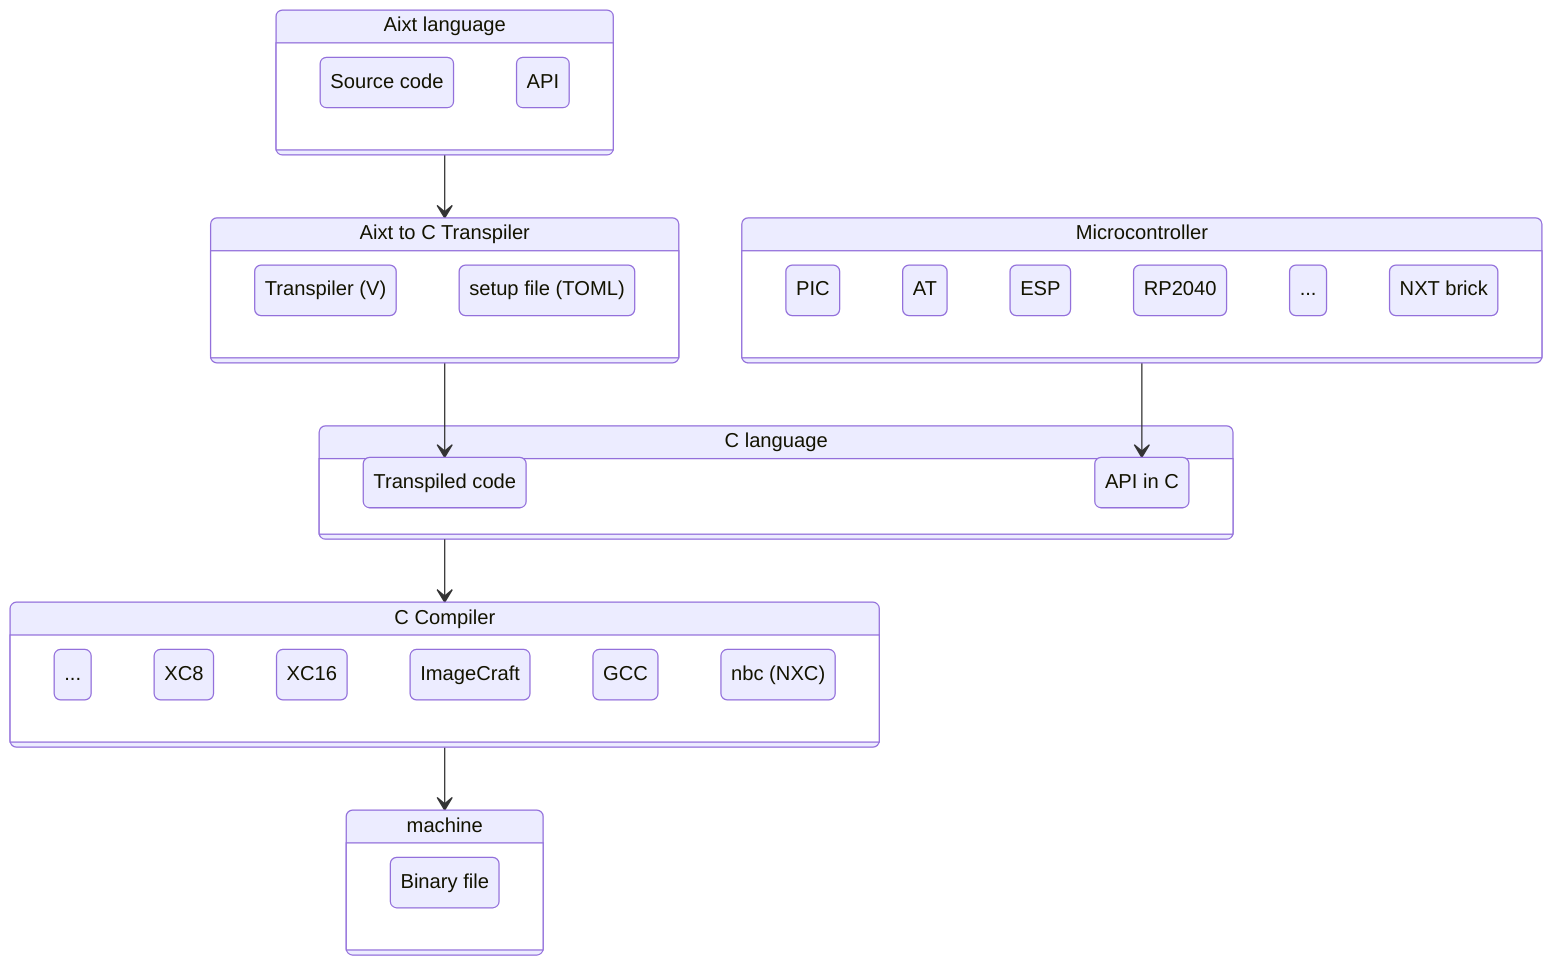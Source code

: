 stateDiagram-v2

    Aixt: Aixt language
    state Aixt {
        source: Source code
        API
    }

    Aixt2C: Aixt to C Transpiler
    state Aixt2C {
        Transpiler: Transpiler (V)
        setup: setup file (TOML)
    }

    C: C language
    state C {
        Tr_Code: Transpiled code
        API_C: API in C
    }

    state Microcontroller {
        PICs: PIC
        ATM: AT
        ESP
        RP2040
        others2: ...
        NXT: NXT brick
    }

    C_Compiler: C Compiler
    state C_Compiler {
        others: ...
        XC8
        XC16
        ImageCraft
        GCC
        others
        nbc: nbc (NXC)
    }

    machine
    state machine {
        BF: Binary file
    }

    Aixt    --> Aixt2C
    Aixt2C  --> Tr_Code
    C       --> C_Compiler
    C_Compiler  --> machine
    Microcontroller --> API_C